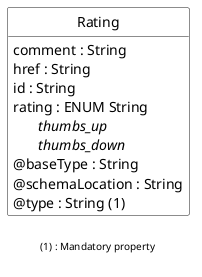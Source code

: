 @startuml
'
' Resource:  Rating
' Source:    TMF777-Copilot-v1.0.0.oas.yaml
'
hide circle
hide methods
hide stereotype
show <<Enumeration>> stereotype
skinparam class {
   BorderColor<<Extension>> blue
   FontColor<<Extension>> blue
   backgroundColor<<Enumeration>> #E6F5F7
   backgroundColor<<Ref>> #FFFFE0
   backgroundColor<<Pivot>> #FFFFFFF
   backgroundColor<<Resource>> #FCF2E3
   backgroundColor<<SubResource>> #FFFFFFF
   backgroundColor<<SubResourceReference>> #FADADD
   backgroundColor<<DiscriminatorNode>> #F2F3F5
}

skinparam legend {
   borderRoundCorner 0
   borderColor red
   backgroundColor white
}

class "Rating"  <<Pivot>> {
    comment : String
    href : String
    id : String
    rating : ENUM String
{field} //       thumbs_up//
{field} //       thumbs_down//
    @baseType : String
    @schemaLocation : String
    {field}@type : String (1)
}





skinparam legendBackgroundColor #transparent
skinparam legendBorderColor #transparent

legend
 <size:10>(1) : Mandatory property
endlegend

@enduml